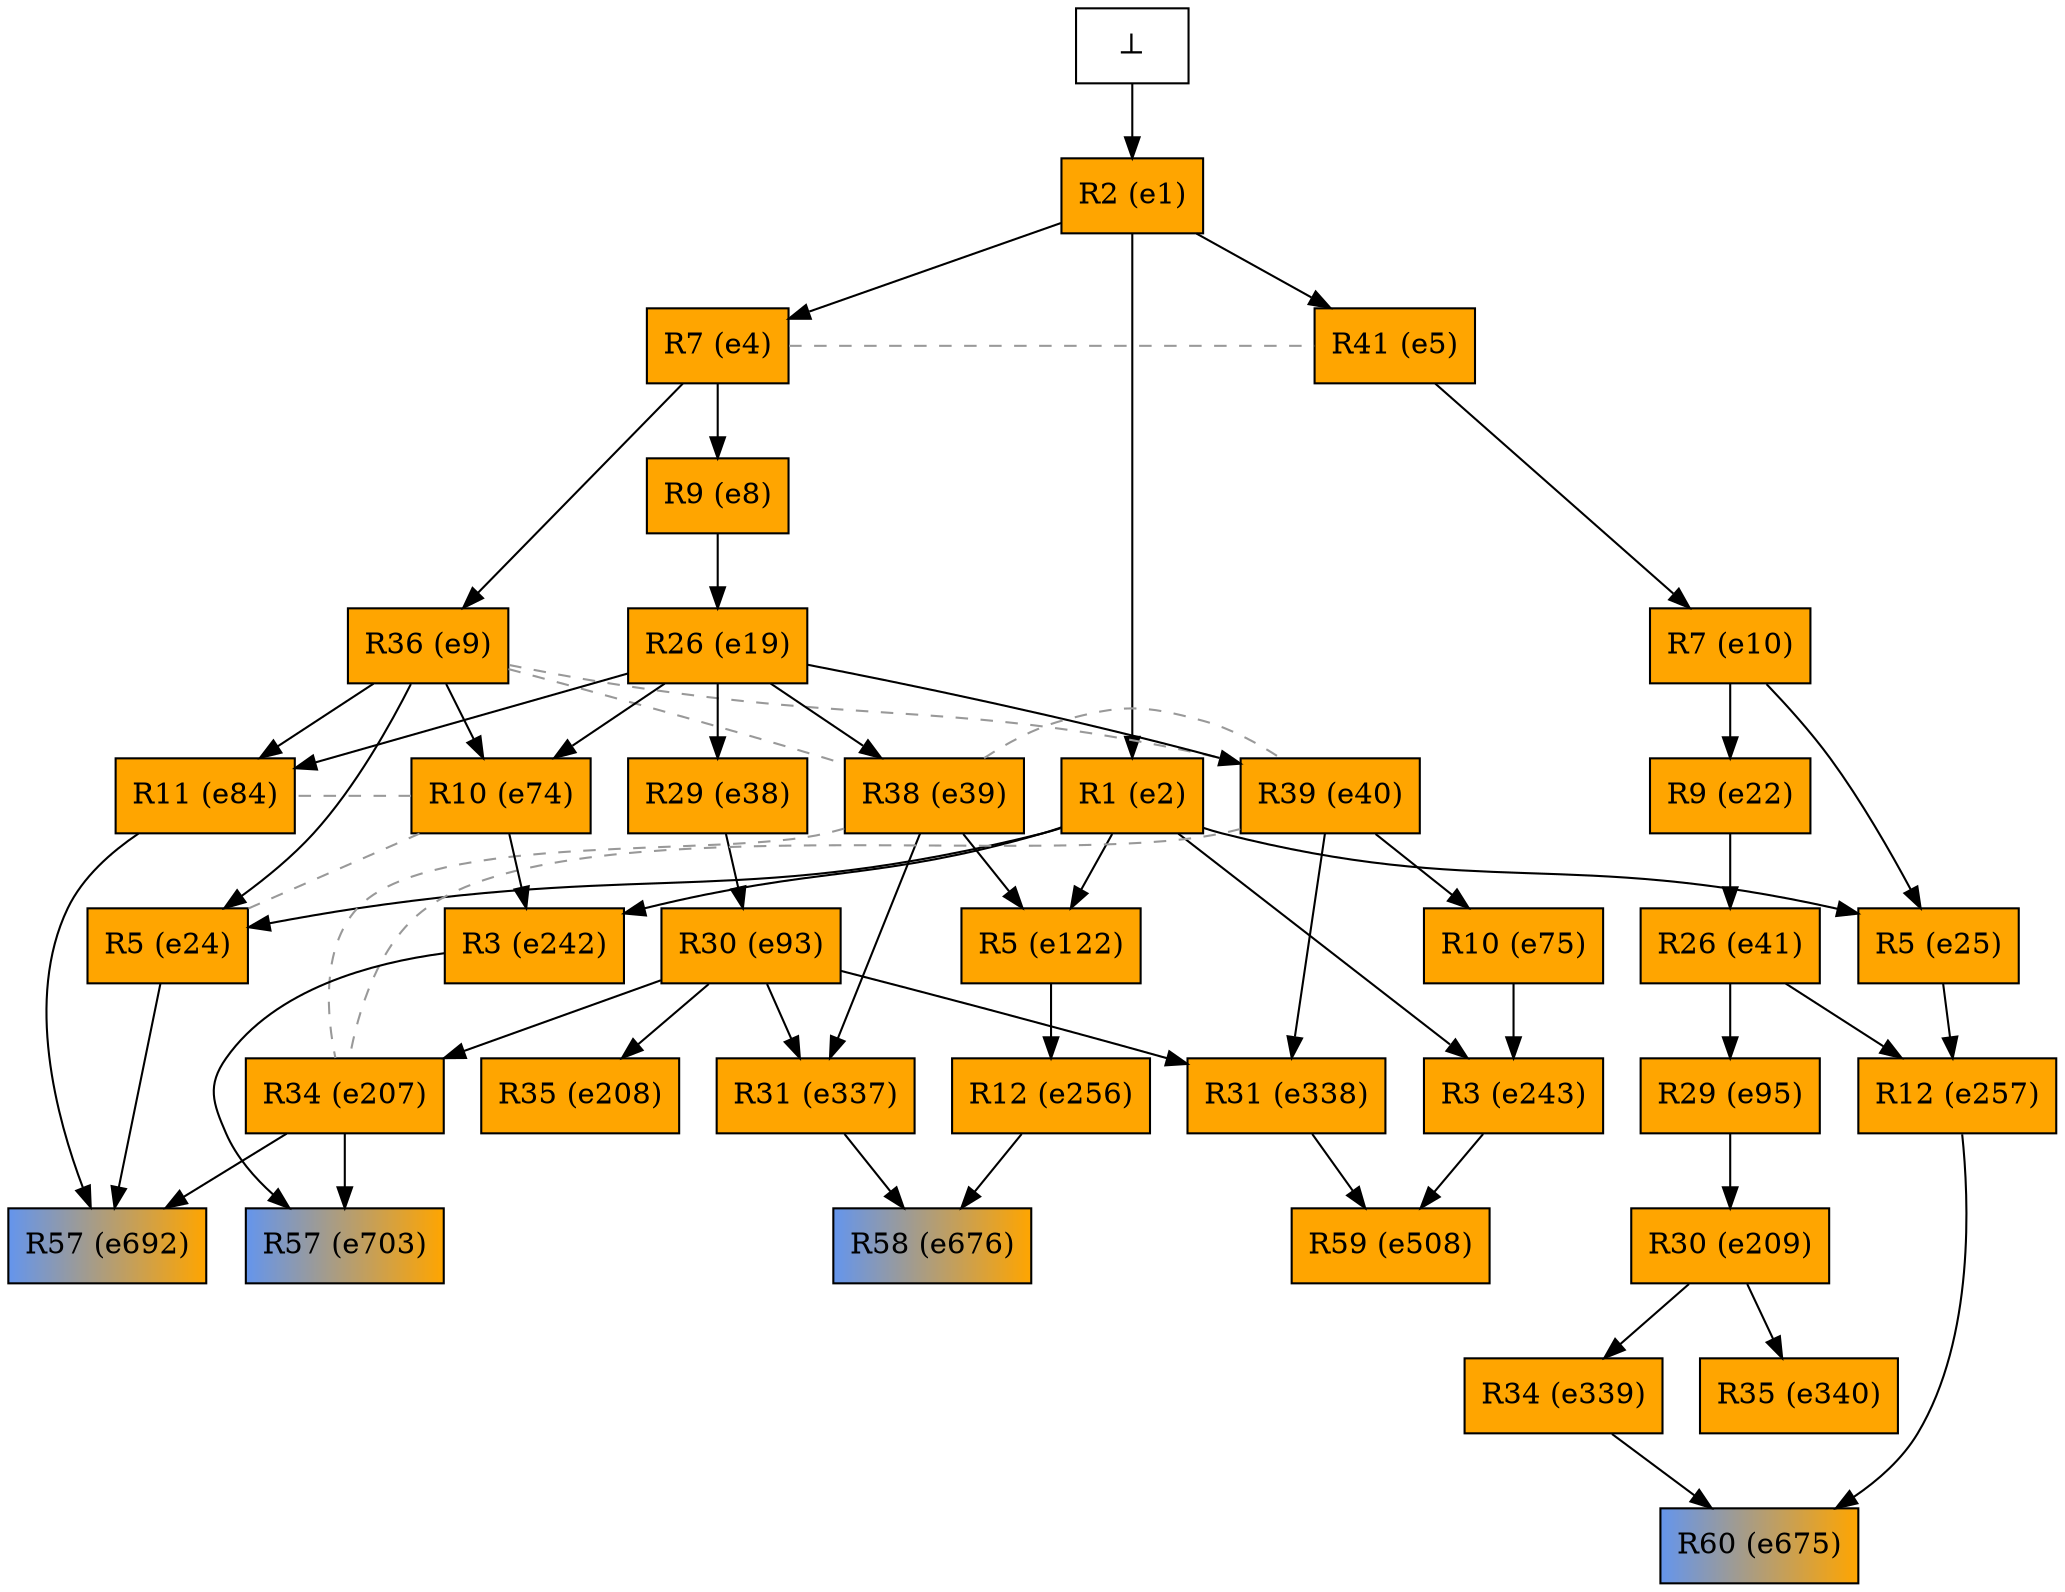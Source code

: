digraph test {
  e1 -> e2;
  e1 -> e4;
  e1 -> e5;
  e4 -> e8;
  e4 -> e9;
  e5 -> e10;
  e8 -> e19;
  e10 -> e22;
  e2 -> e24;
  e9 -> e24;
  e2 -> e25;
  e10 -> e25;
  e19 -> e38;
  e19 -> e39;
  e19 -> e40;
  e22 -> e41;
  e9 -> e74;
  e19 -> e74;
  e40 -> e75;
  e9 -> e84;
  e19 -> e84;
  e38 -> e93;
  e41 -> e95;
  e2 -> e122;
  e39 -> e122;
  e93 -> e207;
  e93 -> e208;
  e95 -> e209;
  e2 -> e242;
  e74 -> e242;
  e2 -> e243;
  e75 -> e243;
  e122 -> e256;
  e25 -> e257;
  e41 -> e257;
  e39 -> e337;
  e93 -> e337;
  e40 -> e338;
  e93 -> e338;
  e209 -> e339;
  e209 -> e340;
  e243 -> e508;
  e338 -> e508;
  e257 -> e675;
  e339 -> e675;
  e256 -> e676;
  e337 -> e676;
  e24 -> e692;
  e84 -> e692;
  e207 -> e692;
  e207 -> e703;
  e242 -> e703;
  e0 -> e1;

//conflicts
  e4 -> e5 [arrowhead=none color=gray60 style=dashed constraint=false];
  e9 -> e39 [arrowhead=none color=gray60 style=dashed constraint=false];
  e9 -> e40 [arrowhead=none color=gray60 style=dashed constraint=false];
  e24 -> e74 [arrowhead=none color=gray60 style=dashed constraint=false];
  e39 -> e40 [arrowhead=none color=gray60 style=dashed constraint=false];
  e39 -> e207 [arrowhead=none color=gray60 style=dashed constraint=false];
  e40 -> e207 [arrowhead=none color=gray60 style=dashed constraint=false];
  e74 -> e84 [arrowhead=none color=gray60 style=dashed constraint=false];

  e1 [color="black" fillcolor="orange:orange" label="R2 (e1)" shape=box style=filled];
  e2 [color="black" fillcolor="orange:orange" label="R1 (e2)" shape=box style=filled];
  e4 [color="black" fillcolor="orange:orange" label="R7 (e4)" shape=box style=filled];
  e5 [color="black" fillcolor="orange:orange" label="R41 (e5)" shape=box style=filled];
  e8 [color="black" fillcolor="orange:orange" label="R9 (e8)" shape=box style=filled];
  e9 [color="black" fillcolor="orange:orange" label="R36 (e9)" shape=box style=filled];
  e10 [color="black" fillcolor="orange:orange" label="R7 (e10)" shape=box style=filled];
  e19 [color="black" fillcolor="orange:orange" label="R26 (e19)" shape=box style=filled];
  e22 [color="black" fillcolor="orange:orange" label="R9 (e22)" shape=box style=filled];
  e24 [color="black" fillcolor="orange:orange" label="R5 (e24)" shape=box style=filled];
  e25 [color="black" fillcolor="orange:orange" label="R5 (e25)" shape=box style=filled];
  e38 [color="black" fillcolor="orange:orange" label="R29 (e38)" shape=box style=filled];
  e39 [color="black" fillcolor="orange:orange" label="R38 (e39)" shape=box style=filled];
  e40 [color="black" fillcolor="orange:orange" label="R39 (e40)" shape=box style=filled];
  e41 [color="black" fillcolor="orange:orange" label="R26 (e41)" shape=box style=filled];
  e74 [color="black" fillcolor="orange:orange" label="R10 (e74)" shape=box style=filled];
  e75 [color="black" fillcolor="orange:orange" label="R10 (e75)" shape=box style=filled];
  e84 [color="black" fillcolor="orange:orange" label="R11 (e84)" shape=box style=filled];
  e93 [color="black" fillcolor="orange:orange" label="R30 (e93)" shape=box style=filled];
  e95 [color="black" fillcolor="orange:orange" label="R29 (e95)" shape=box style=filled];
  e122 [color="black" fillcolor="orange:orange" label="R5 (e122)" shape=box style=filled];
  e207 [color="black" fillcolor="orange:orange" label="R34 (e207)" shape=box style=filled];
  e208 [color="black" fillcolor="orange:orange" label="R35 (e208)" shape=box style=filled];
  e209 [color="black" fillcolor="orange:orange" label="R30 (e209)" shape=box style=filled];
  e242 [color="black" fillcolor="orange:orange" label="R3 (e242)" shape=box style=filled];
  e243 [color="black" fillcolor="orange:orange" label="R3 (e243)" shape=box style=filled];
  e256 [color="black" fillcolor="orange:orange" label="R12 (e256)" shape=box style=filled];
  e257 [color="black" fillcolor="orange:orange" label="R12 (e257)" shape=box style=filled];
  e337 [color="black" fillcolor="orange:orange" label="R31 (e337)" shape=box style=filled];
  e338 [color="black" fillcolor="orange:orange" label="R31 (e338)" shape=box style=filled];
  e339 [color="black" fillcolor="orange:orange" label="R34 (e339)" shape=box style=filled];
  e340 [color="black" fillcolor="orange:orange" label="R35 (e340)" shape=box style=filled];
  e508 [color="black" fillcolor="orange:orange" label="R59 (e508)" shape=box style=filled];
  e675 [color="black" fillcolor="cornflowerblue:orange" label="R60 (e675)" shape=box style=filled];
  e676 [color="black" fillcolor="cornflowerblue:orange" label="R58 (e676)" shape=box style=filled];
  e692 [color="black" fillcolor="cornflowerblue:orange" label="R57 (e692)" shape=box style=filled];
  e703 [color="black" fillcolor="cornflowerblue:orange" label="R57 (e703)" shape=box style=filled];
  e0 [fillcolor="white" label="⊥" shape=box style=filled];
}
